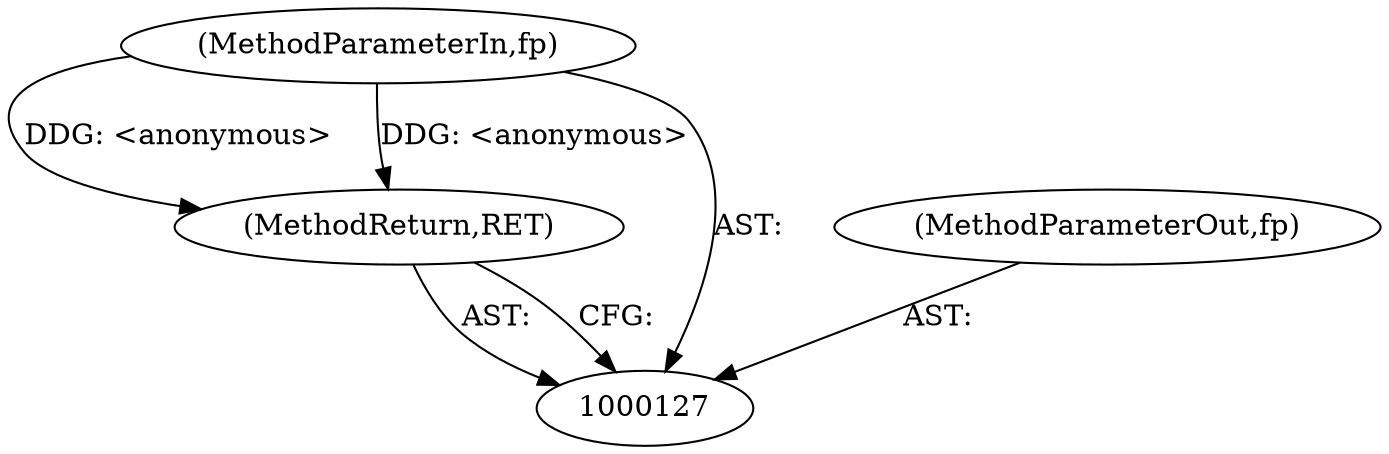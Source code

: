 digraph "0_php_a6fdc5bb27b20d889de0cd29318b3968aabb57bd" {
"1000128" [label="(MethodParameterIn,fp)"];
"1000248" [label="(MethodParameterOut,fp)"];
"1000130" [label="(MethodReturn,RET)"];
"1000128" -> "1000127"  [label="AST: "];
"1000128" -> "1000130"  [label="DDG: <anonymous>"];
"1000248" -> "1000127"  [label="AST: "];
"1000130" -> "1000127"  [label="AST: "];
"1000130" -> "1000127"  [label="CFG: "];
"1000128" -> "1000130"  [label="DDG: <anonymous>"];
}

